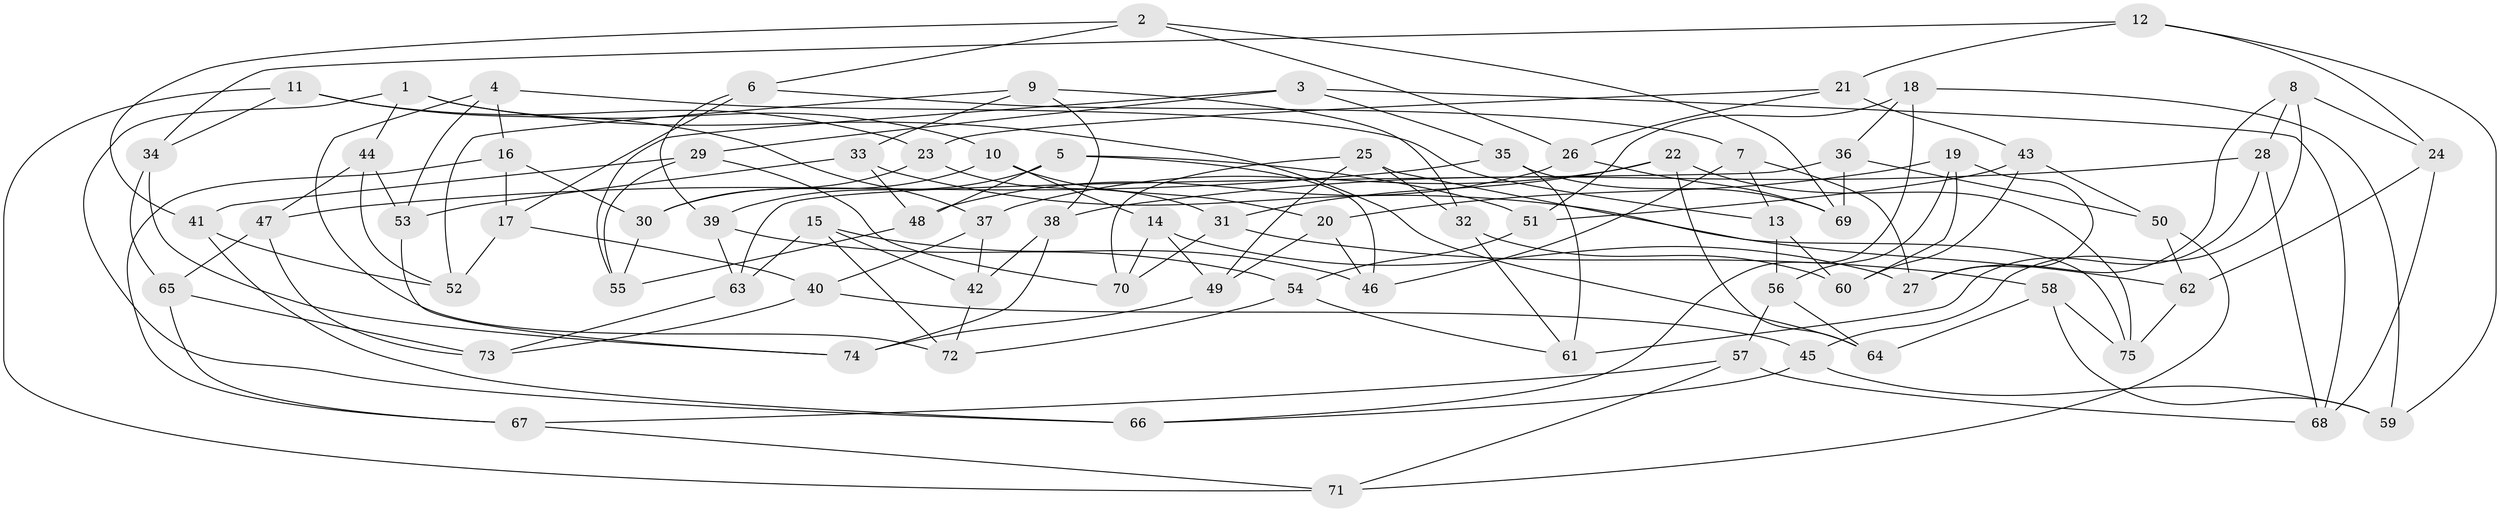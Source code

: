 // coarse degree distribution, {8: 0.08108108108108109, 9: 0.02702702702702703, 5: 0.10810810810810811, 6: 0.43243243243243246, 7: 0.05405405405405406, 4: 0.2702702702702703, 3: 0.02702702702702703}
// Generated by graph-tools (version 1.1) at 2025/20/03/04/25 18:20:30]
// undirected, 75 vertices, 150 edges
graph export_dot {
graph [start="1"]
  node [color=gray90,style=filled];
  1;
  2;
  3;
  4;
  5;
  6;
  7;
  8;
  9;
  10;
  11;
  12;
  13;
  14;
  15;
  16;
  17;
  18;
  19;
  20;
  21;
  22;
  23;
  24;
  25;
  26;
  27;
  28;
  29;
  30;
  31;
  32;
  33;
  34;
  35;
  36;
  37;
  38;
  39;
  40;
  41;
  42;
  43;
  44;
  45;
  46;
  47;
  48;
  49;
  50;
  51;
  52;
  53;
  54;
  55;
  56;
  57;
  58;
  59;
  60;
  61;
  62;
  63;
  64;
  65;
  66;
  67;
  68;
  69;
  70;
  71;
  72;
  73;
  74;
  75;
  1 -- 64;
  1 -- 66;
  1 -- 44;
  1 -- 10;
  2 -- 26;
  2 -- 6;
  2 -- 41;
  2 -- 69;
  3 -- 55;
  3 -- 35;
  3 -- 68;
  3 -- 29;
  4 -- 72;
  4 -- 53;
  4 -- 13;
  4 -- 16;
  5 -- 51;
  5 -- 46;
  5 -- 39;
  5 -- 48;
  6 -- 39;
  6 -- 17;
  6 -- 7;
  7 -- 46;
  7 -- 27;
  7 -- 13;
  8 -- 28;
  8 -- 27;
  8 -- 45;
  8 -- 24;
  9 -- 38;
  9 -- 32;
  9 -- 33;
  9 -- 52;
  10 -- 20;
  10 -- 30;
  10 -- 14;
  11 -- 34;
  11 -- 23;
  11 -- 71;
  11 -- 37;
  12 -- 21;
  12 -- 34;
  12 -- 59;
  12 -- 24;
  13 -- 60;
  13 -- 56;
  14 -- 70;
  14 -- 27;
  14 -- 49;
  15 -- 63;
  15 -- 46;
  15 -- 72;
  15 -- 42;
  16 -- 67;
  16 -- 30;
  16 -- 17;
  17 -- 52;
  17 -- 40;
  18 -- 59;
  18 -- 51;
  18 -- 36;
  18 -- 66;
  19 -- 56;
  19 -- 20;
  19 -- 27;
  19 -- 60;
  20 -- 49;
  20 -- 46;
  21 -- 23;
  21 -- 26;
  21 -- 43;
  22 -- 75;
  22 -- 64;
  22 -- 37;
  22 -- 31;
  23 -- 30;
  23 -- 31;
  24 -- 68;
  24 -- 62;
  25 -- 75;
  25 -- 70;
  25 -- 49;
  25 -- 32;
  26 -- 69;
  26 -- 48;
  28 -- 68;
  28 -- 38;
  28 -- 61;
  29 -- 41;
  29 -- 70;
  29 -- 55;
  30 -- 55;
  31 -- 70;
  31 -- 58;
  32 -- 60;
  32 -- 61;
  33 -- 62;
  33 -- 48;
  33 -- 53;
  34 -- 65;
  34 -- 74;
  35 -- 47;
  35 -- 61;
  35 -- 69;
  36 -- 50;
  36 -- 69;
  36 -- 63;
  37 -- 40;
  37 -- 42;
  38 -- 74;
  38 -- 42;
  39 -- 63;
  39 -- 54;
  40 -- 73;
  40 -- 45;
  41 -- 52;
  41 -- 66;
  42 -- 72;
  43 -- 60;
  43 -- 51;
  43 -- 50;
  44 -- 52;
  44 -- 53;
  44 -- 47;
  45 -- 66;
  45 -- 59;
  47 -- 73;
  47 -- 65;
  48 -- 55;
  49 -- 74;
  50 -- 62;
  50 -- 71;
  51 -- 54;
  53 -- 74;
  54 -- 61;
  54 -- 72;
  56 -- 64;
  56 -- 57;
  57 -- 71;
  57 -- 68;
  57 -- 67;
  58 -- 75;
  58 -- 64;
  58 -- 59;
  62 -- 75;
  63 -- 73;
  65 -- 73;
  65 -- 67;
  67 -- 71;
}

